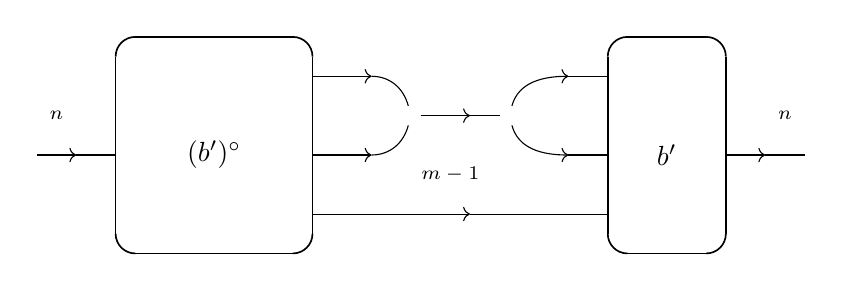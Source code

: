\begin{tikzpicture}
	\begin{pgfonlayer}{nodelayer}
		\node [style=none] (52) at (1.25, 0) {};
		\node [style=none] (53) at (1.25, 1) {};
		\node [style=none] (54) at (0.75, 0) {};
		\node [style=black] (55) at (0, 0.5) {};
		\node [style=none] (56) at (0.75, 1) {};
		\node [style=none] (57) at (-0.5, 0.5) {};
		\node [style=none] (58) at (-0.75, 0.5) {};
		\node [style=none] (59) at (-1.75, 0) {};
		\node [style=white] (60) at (-1.25, 0.5) {};
		\node [style=none] (61) at (-1.75, 1) {};
		\node [style=none] (64) at (-3.75, 0) {$(b')^\circ$};
		\node [style=none] (65) at (2, 0) {$b'$};
		\node [style=none] (66) at (1.25, 1.25) {};
		\node [style=none] (68) at (1.5, 1.5) {};
		\node [style=none] (69) at (1.25, -1) {};
		\node [style=none] (70) at (2.75, -1) {};
		\node [style=none] (71) at (1.5, -1.25) {};
		\node [style=none] (73) at (2.75, 1.25) {};
		\node [style=none] (74) at (2.5, -1.25) {};
		\node [style=none] (75) at (2.5, 1.5) {};
		\node [style=none] (85) at (-2.5, -0.75) {};
		\node [style=none] (86) at (1.25, -0.75) {};
		\node [style=none] (87) at (-0.5, -0.75) {};
		\node [style=none] (89) at (-5, 1.25) {};
		\node [style=none] (90) at (-4.75, 1.5) {};
		\node [style=none] (91) at (-5, -1) {};
		\node [style=none] (92) at (-2.5, -1) {};
		\node [style=none] (93) at (-4.75, -1.25) {};
		\node [style=none] (94) at (-2.5, 1.25) {};
		\node [style=none] (95) at (-2.75, -1.25) {};
		\node [style=none] (96) at (-2.75, 1.5) {};
		\node [style=none] (97) at (-2.5, 0) {};
		\node [style=none] (98) at (-2.5, 1) {};
		\node [style=none] (99) at (2.75, 0) {};
		\node [style=none] (100) at (3.25, 0) {};
		\node [style=none] (101) at (-5.5, 0) {};
		\node [style=none] (102) at (-5, 0) {};
		\node [style=none] (103) at (-6, 0) {};
		\node [style=none] (104) at (3.75, 0) {};
		\node [style=none] (105) at (-5.75, 0.5) {\scriptsize $n$};
		\node [style=none] (106) at (3.5, 0.5) {\scriptsize $n$};
		\node [style=none] (107) at (-0.75, -0.25) {\scriptsize $m-1$};
	\end{pgfonlayer}
	\begin{pgfonlayer}{edgelayer}
		\draw [->, in=-180, out=75] (55) to (56.center);
		\draw [->, in=-180, out=-75] (55) to (54.center);
		\draw (57.center) to (55);
		\draw [->] (58.center) to (57.center);
		\draw [in=105, out=0] (61.center) to (60);
		\draw [in=-105, out=0] (59.center) to (60);
		\draw (60) to (58.center);
		\draw [semithick, in=0, out=-90] (70.center) to (74.center);
		\draw [semithick, in=-90, out=180] (71.center) to (69.center);
		\draw [semithick, in=180, out=90] (66.center) to (68.center);
		\draw [semithick, in=90, out=0] (75.center) to (73.center);
		\draw [semithick] (68.center) to (75.center);
		\draw [semithick] (73.center) to (70.center);
		\draw [semithick] (74.center) to (71.center);
		\draw [semithick] (69.center) to (66.center);
		\draw [->] (85.center) to (87.center);
		\draw (87.center) to (86.center);
		\draw [semithick, in=0, out=-90] (92.center) to (95.center);
		\draw [semithick, in=-90, out=180] (93.center) to (91.center);
		\draw [semithick, in=180, out=90] (89.center) to (90.center);
		\draw [semithick, in=90, out=0] (96.center) to (94.center);
		\draw [semithick] (90.center) to (96.center);
		\draw [semithick] (94.center) to (92.center);
		\draw [semithick] (95.center) to (93.center);
		\draw [semithick] (91.center) to (89.center);
		\draw [->] (98.center) to (61.center);
		\draw [->] (97.center) to (59.center);
		\draw (54.center) to (52.center);
		\draw (56.center) to (53.center);
		\draw (101.center) to (102.center);
		\draw [->] (99.center) to (100.center);
		\draw [->] (103.center) to (101.center);
		\draw (100.center) to (104.center);
	\end{pgfonlayer}
\end{tikzpicture}
